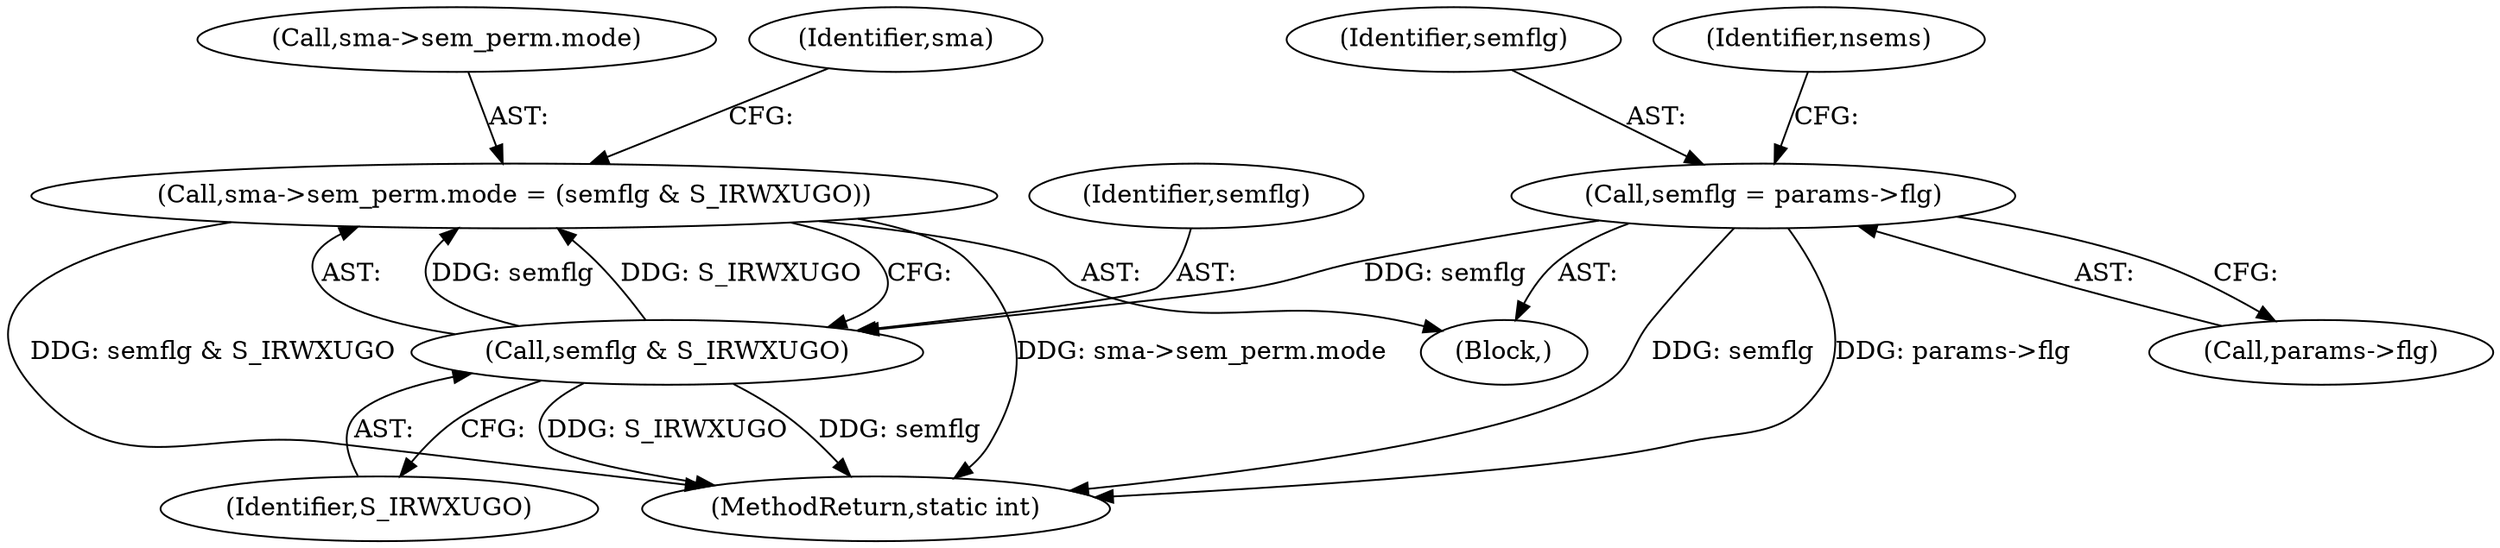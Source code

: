 digraph "0_linux_6062a8dc0517bce23e3c2f7d2fea5e22411269a3_4@pointer" {
"1000173" [label="(Call,sma->sem_perm.mode = (semflg & S_IRWXUGO))"];
"1000179" [label="(Call,semflg & S_IRWXUGO)"];
"1000123" [label="(Call,semflg = params->flg)"];
"1000309" [label="(MethodReturn,static int)"];
"1000173" [label="(Call,sma->sem_perm.mode = (semflg & S_IRWXUGO))"];
"1000125" [label="(Call,params->flg)"];
"1000124" [label="(Identifier,semflg)"];
"1000174" [label="(Call,sma->sem_perm.mode)"];
"1000103" [label="(Block,)"];
"1000123" [label="(Call,semflg = params->flg)"];
"1000179" [label="(Call,semflg & S_IRWXUGO)"];
"1000181" [label="(Identifier,S_IRWXUGO)"];
"1000131" [label="(Identifier,nsems)"];
"1000185" [label="(Identifier,sma)"];
"1000180" [label="(Identifier,semflg)"];
"1000173" -> "1000103"  [label="AST: "];
"1000173" -> "1000179"  [label="CFG: "];
"1000174" -> "1000173"  [label="AST: "];
"1000179" -> "1000173"  [label="AST: "];
"1000185" -> "1000173"  [label="CFG: "];
"1000173" -> "1000309"  [label="DDG: semflg & S_IRWXUGO"];
"1000173" -> "1000309"  [label="DDG: sma->sem_perm.mode"];
"1000179" -> "1000173"  [label="DDG: semflg"];
"1000179" -> "1000173"  [label="DDG: S_IRWXUGO"];
"1000179" -> "1000181"  [label="CFG: "];
"1000180" -> "1000179"  [label="AST: "];
"1000181" -> "1000179"  [label="AST: "];
"1000179" -> "1000309"  [label="DDG: S_IRWXUGO"];
"1000179" -> "1000309"  [label="DDG: semflg"];
"1000123" -> "1000179"  [label="DDG: semflg"];
"1000123" -> "1000103"  [label="AST: "];
"1000123" -> "1000125"  [label="CFG: "];
"1000124" -> "1000123"  [label="AST: "];
"1000125" -> "1000123"  [label="AST: "];
"1000131" -> "1000123"  [label="CFG: "];
"1000123" -> "1000309"  [label="DDG: params->flg"];
"1000123" -> "1000309"  [label="DDG: semflg"];
}
